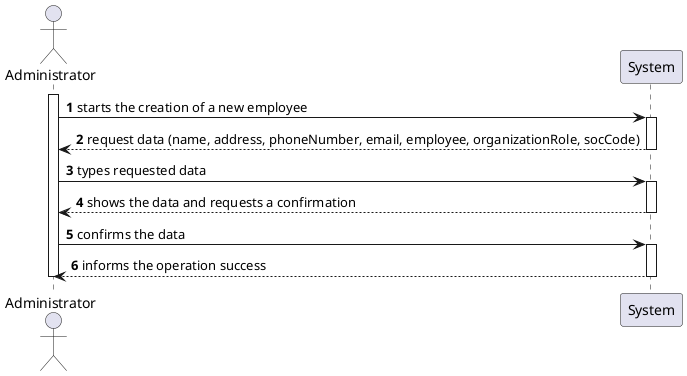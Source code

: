 @startuml
'https://plantuml.com/sequence-diagram

autonumber
actor Administrator
activate Administrator
Administrator -> System: starts the creation of a new employee
activate System
System --> Administrator : request data (name, address, phoneNumber, email, employee, organizationRole, socCode)
deactivate System
Administrator -> System: types requested data
activate System
System --> Administrator : shows the data and requests a confirmation
deactivate System
Administrator -> System: confirms the data
activate System
System --> Administrator : informs the operation success
deactivate System
deactivate Administrator


@enduml